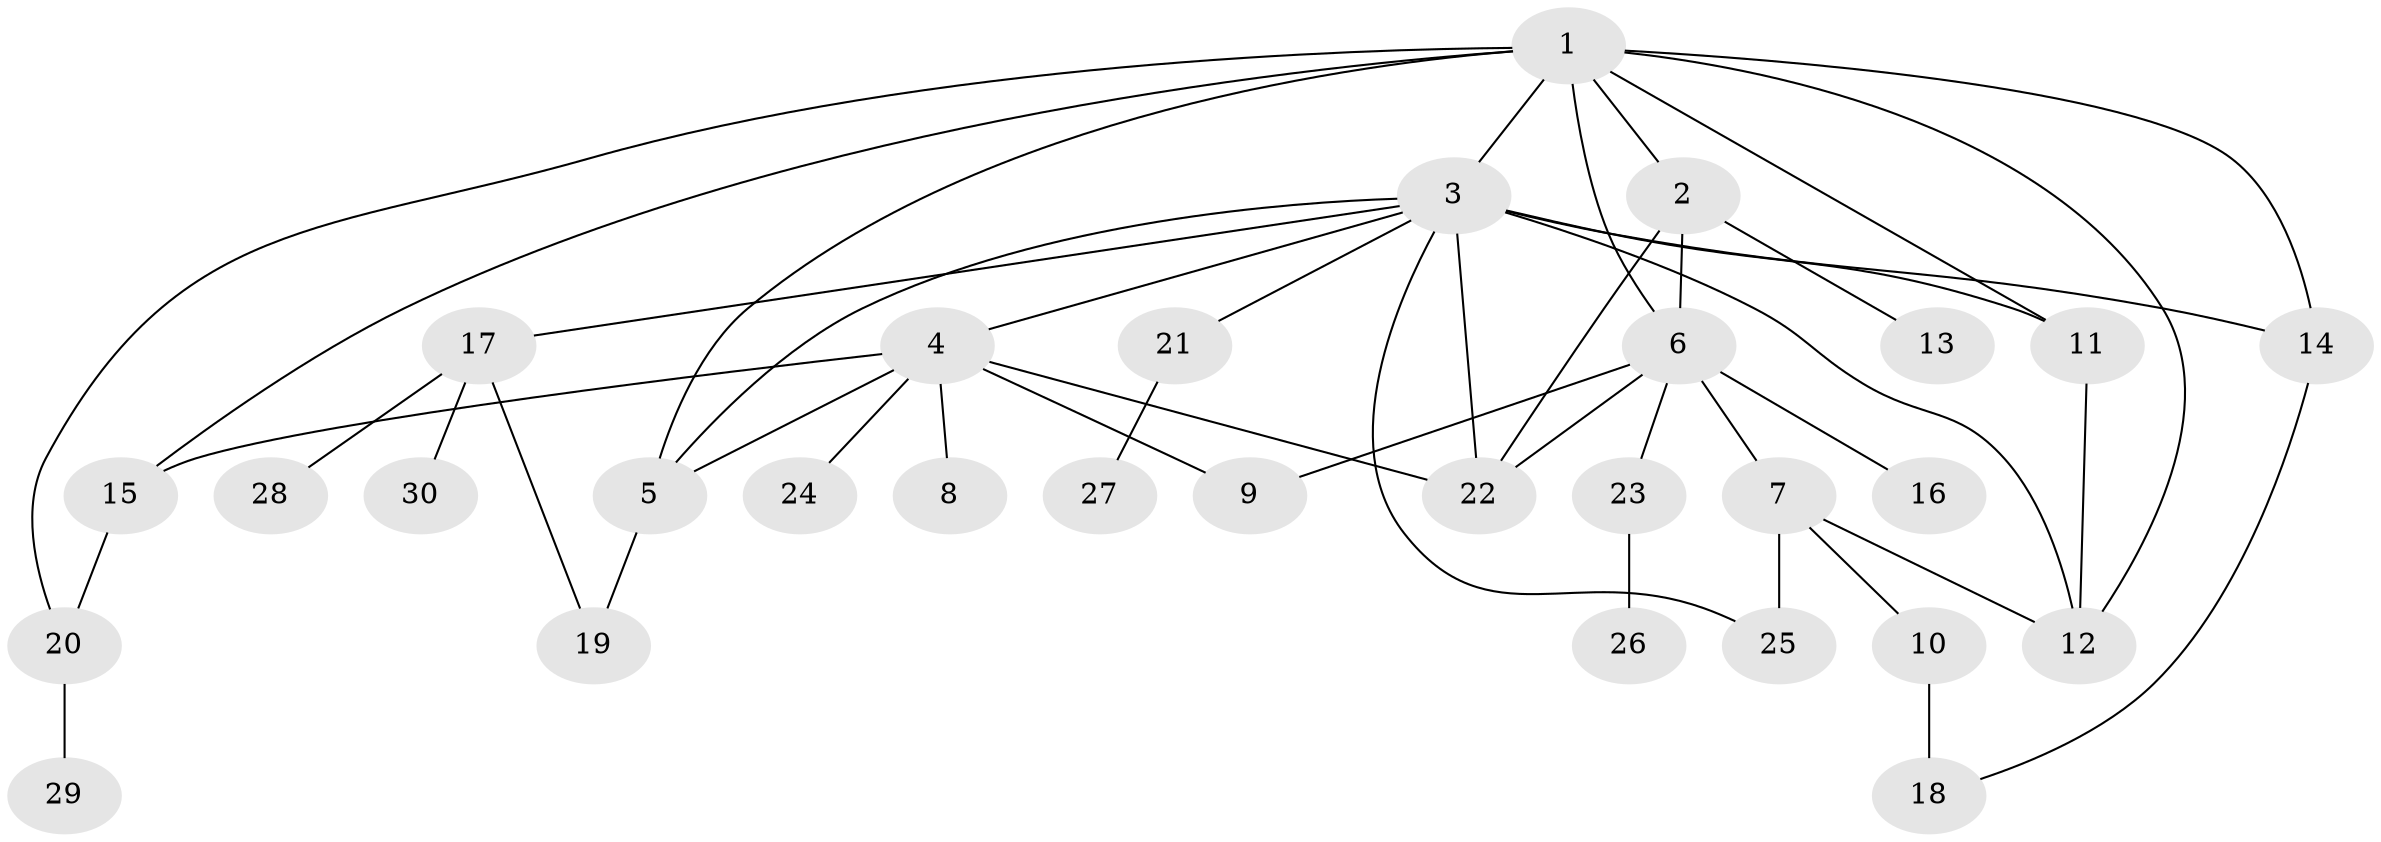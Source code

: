 // original degree distribution, {11: 0.016666666666666666, 3: 0.13333333333333333, 13: 0.016666666666666666, 9: 0.016666666666666666, 2: 0.2, 10: 0.016666666666666666, 7: 0.016666666666666666, 4: 0.06666666666666667, 1: 0.4666666666666667, 5: 0.03333333333333333, 6: 0.016666666666666666}
// Generated by graph-tools (version 1.1) at 2025/50/03/04/25 22:50:07]
// undirected, 30 vertices, 46 edges
graph export_dot {
  node [color=gray90,style=filled];
  1;
  2;
  3;
  4;
  5;
  6;
  7;
  8;
  9;
  10;
  11;
  12;
  13;
  14;
  15;
  16;
  17;
  18;
  19;
  20;
  21;
  22;
  23;
  24;
  25;
  26;
  27;
  28;
  29;
  30;
  1 -- 2 [weight=1.0];
  1 -- 3 [weight=1.0];
  1 -- 5 [weight=1.0];
  1 -- 6 [weight=1.0];
  1 -- 11 [weight=1.0];
  1 -- 12 [weight=1.0];
  1 -- 14 [weight=1.0];
  1 -- 15 [weight=1.0];
  1 -- 20 [weight=1.0];
  2 -- 6 [weight=1.0];
  2 -- 13 [weight=1.0];
  2 -- 22 [weight=1.0];
  3 -- 4 [weight=1.0];
  3 -- 5 [weight=1.0];
  3 -- 11 [weight=1.0];
  3 -- 12 [weight=2.0];
  3 -- 14 [weight=1.0];
  3 -- 17 [weight=1.0];
  3 -- 21 [weight=1.0];
  3 -- 22 [weight=1.0];
  3 -- 25 [weight=1.0];
  4 -- 5 [weight=2.0];
  4 -- 8 [weight=1.0];
  4 -- 9 [weight=1.0];
  4 -- 15 [weight=1.0];
  4 -- 22 [weight=1.0];
  4 -- 24 [weight=1.0];
  5 -- 19 [weight=1.0];
  6 -- 7 [weight=1.0];
  6 -- 9 [weight=1.0];
  6 -- 16 [weight=3.0];
  6 -- 22 [weight=2.0];
  6 -- 23 [weight=1.0];
  7 -- 10 [weight=1.0];
  7 -- 12 [weight=1.0];
  7 -- 25 [weight=3.0];
  10 -- 18 [weight=2.0];
  11 -- 12 [weight=1.0];
  14 -- 18 [weight=1.0];
  15 -- 20 [weight=1.0];
  17 -- 19 [weight=1.0];
  17 -- 28 [weight=1.0];
  17 -- 30 [weight=1.0];
  20 -- 29 [weight=1.0];
  21 -- 27 [weight=1.0];
  23 -- 26 [weight=1.0];
}
